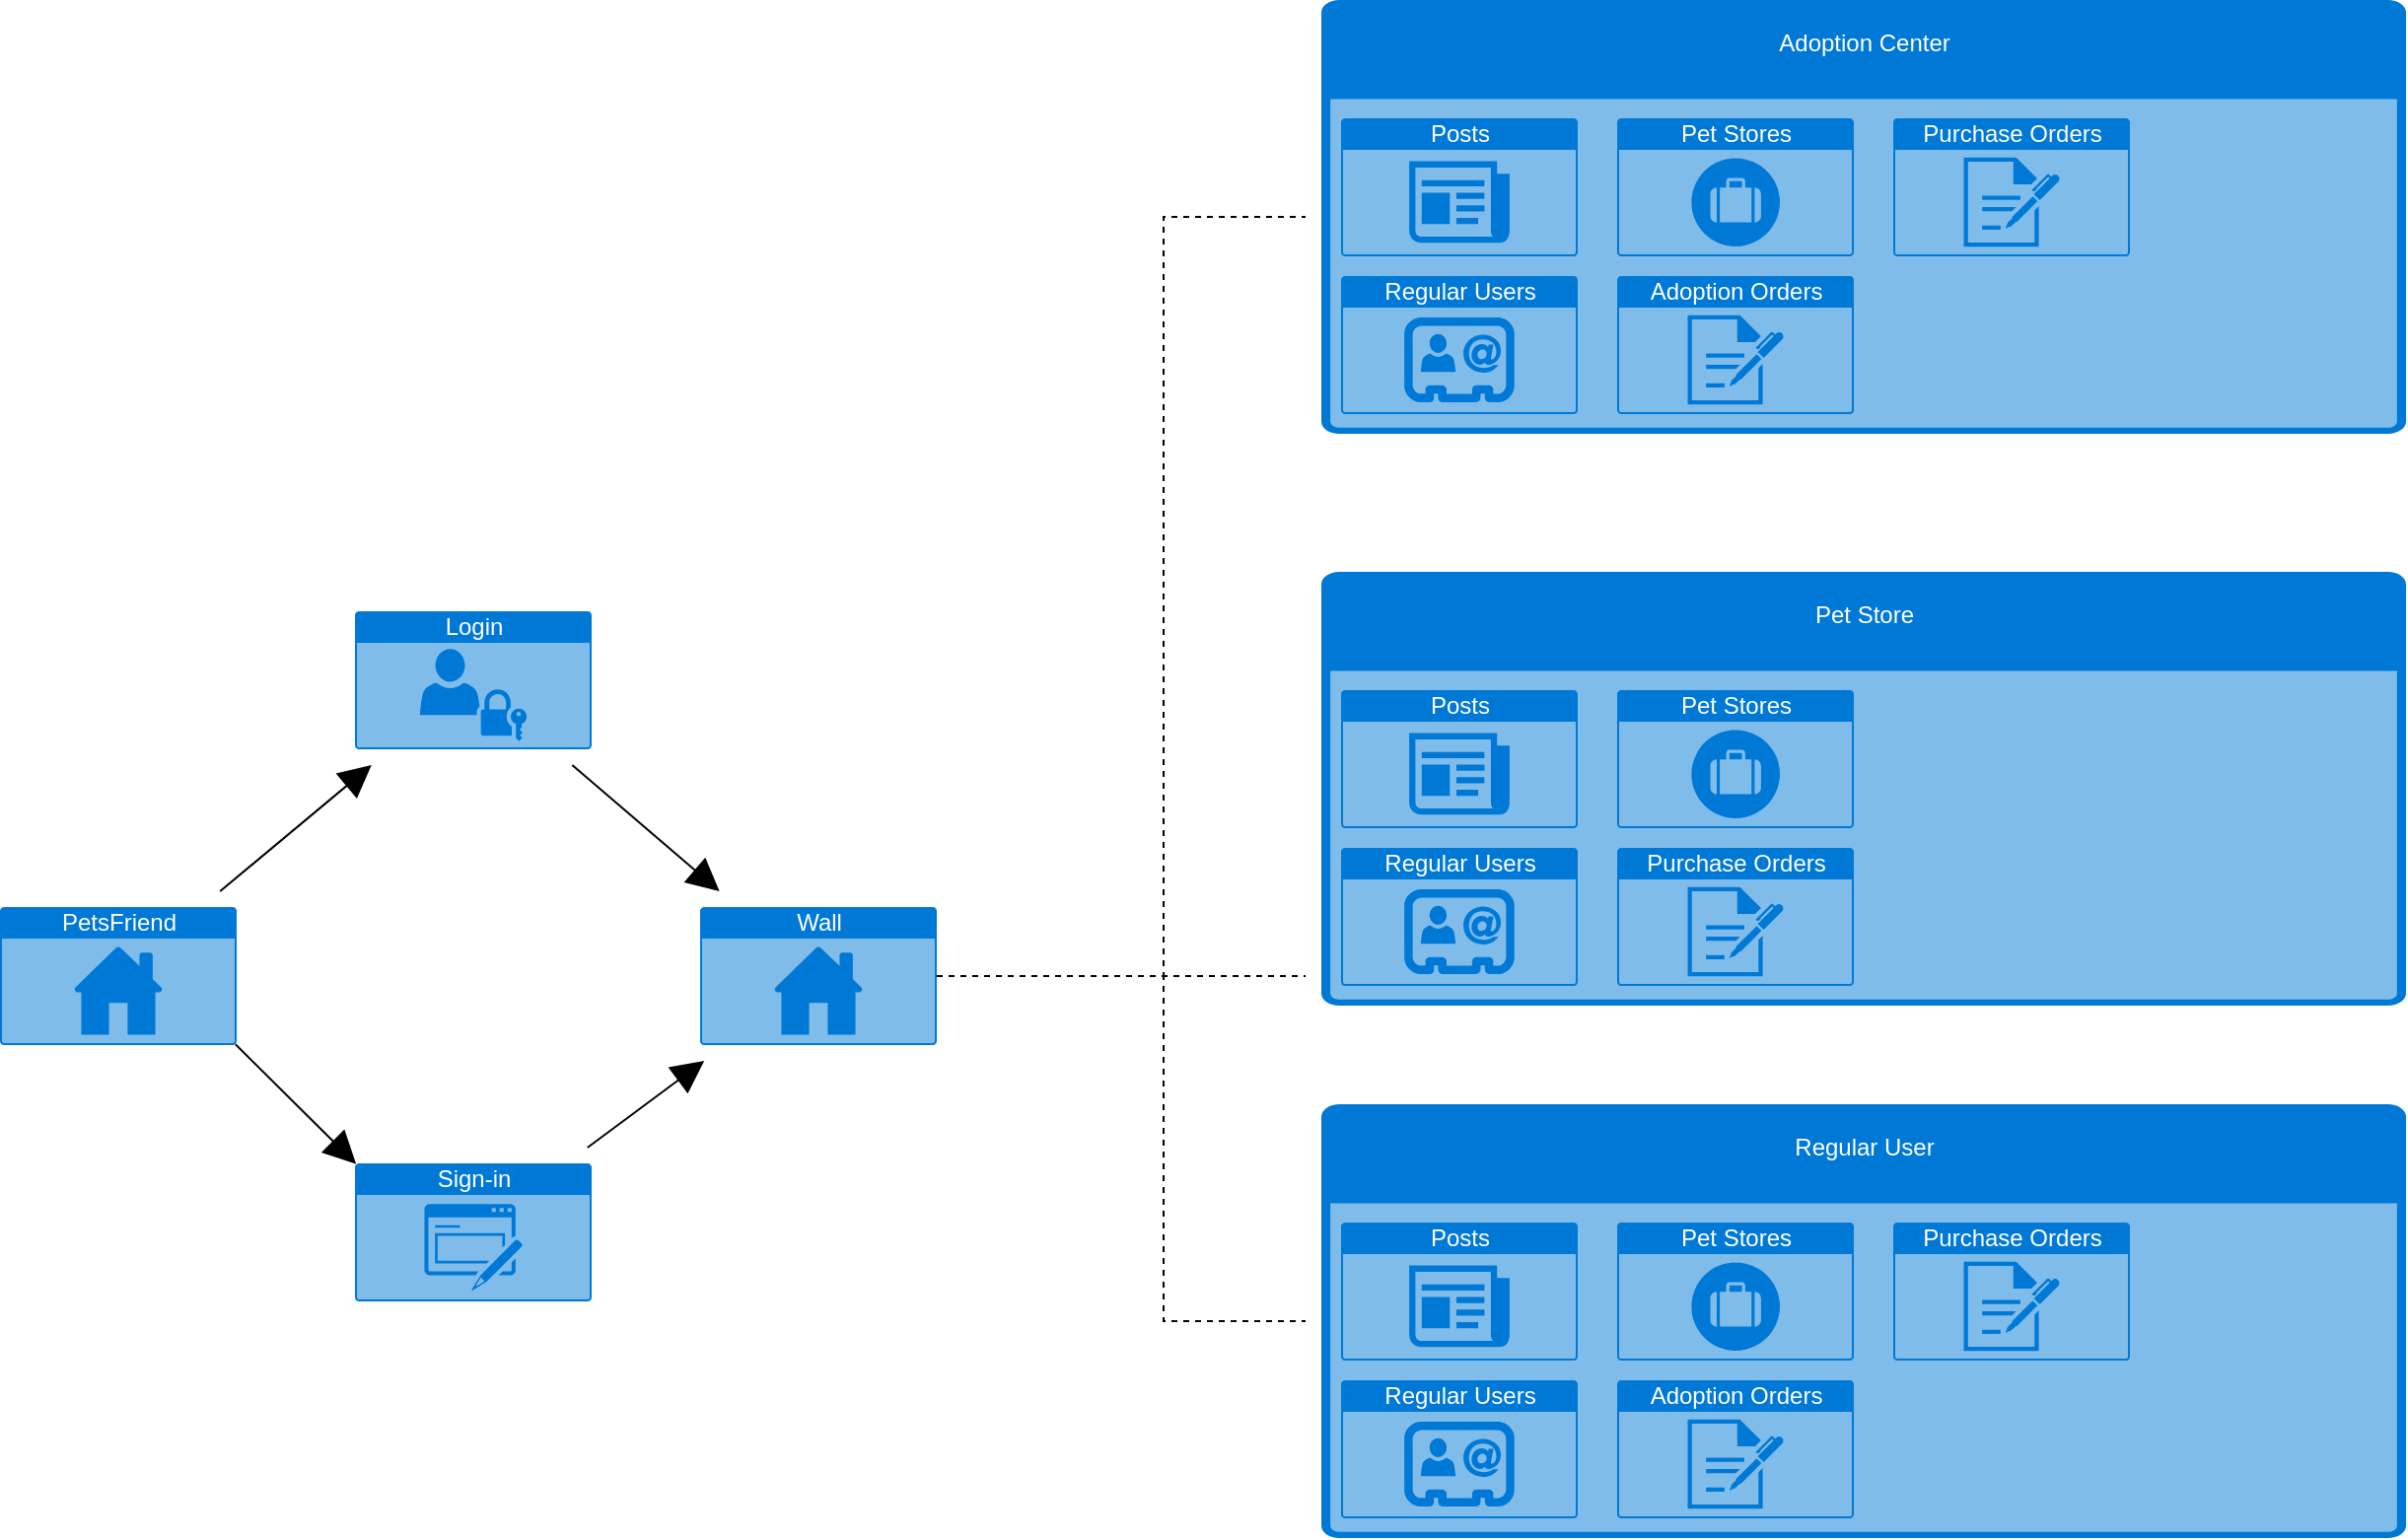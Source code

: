 <mxfile version="20.7.4" type="device" pages="6"><diagram id="XhYYMNXtbBNGwYzzeAha" name="app-flow"><mxGraphModel dx="2479" dy="1034" grid="1" gridSize="10" guides="1" tooltips="1" connect="1" arrows="1" fold="1" page="1" pageScale="1" pageWidth="850" pageHeight="1100" math="0" shadow="0"><root><mxCell id="0"/><mxCell id="1" parent="0"/><mxCell id="f9twnIO1WC9RsFZnwiMt-5" style="edgeStyle=none;curved=1;rounded=0;orthogonalLoop=1;jettySize=auto;html=1;fontSize=12;endArrow=block;startSize=14;endSize=14;sourcePerimeterSpacing=8;targetPerimeterSpacing=8;endFill=1;" edge="1" parent="1" source="f9twnIO1WC9RsFZnwiMt-1" target="f9twnIO1WC9RsFZnwiMt-2"><mxGeometry relative="1" as="geometry"/></mxCell><mxCell id="f9twnIO1WC9RsFZnwiMt-6" style="edgeStyle=none;curved=1;rounded=0;orthogonalLoop=1;jettySize=auto;html=1;exitX=0.995;exitY=0.995;exitDx=0;exitDy=0;exitPerimeter=0;entryX=0.005;entryY=0.005;entryDx=0;entryDy=0;entryPerimeter=0;fontSize=12;endArrow=block;endFill=1;startSize=14;endSize=14;sourcePerimeterSpacing=8;targetPerimeterSpacing=8;" edge="1" parent="1" source="f9twnIO1WC9RsFZnwiMt-1" target="f9twnIO1WC9RsFZnwiMt-3"><mxGeometry relative="1" as="geometry"/></mxCell><mxCell id="f9twnIO1WC9RsFZnwiMt-1" value="PetsFriend" style="html=1;strokeColor=none;fillColor=#0079D6;labelPosition=center;verticalLabelPosition=middle;verticalAlign=top;align=center;fontSize=12;outlineConnect=0;spacingTop=-6;fontColor=#FFFFFF;sketch=0;shape=mxgraph.sitemap.home;" vertex="1" parent="1"><mxGeometry x="-820" y="470" width="120" height="70" as="geometry"/></mxCell><mxCell id="f9twnIO1WC9RsFZnwiMt-7" style="edgeStyle=none;curved=1;rounded=0;orthogonalLoop=1;jettySize=auto;html=1;fontSize=12;endArrow=block;endFill=1;startSize=14;endSize=14;sourcePerimeterSpacing=8;targetPerimeterSpacing=8;" edge="1" parent="1" source="f9twnIO1WC9RsFZnwiMt-2" target="f9twnIO1WC9RsFZnwiMt-4"><mxGeometry relative="1" as="geometry"/></mxCell><UserObject label="Login" link="data:page/id,RC1oD8DJR6iTOR3PXbyl" id="f9twnIO1WC9RsFZnwiMt-2"><mxCell style="html=1;strokeColor=none;fillColor=#0079D6;labelPosition=center;verticalLabelPosition=middle;verticalAlign=top;align=center;fontSize=12;outlineConnect=0;spacingTop=-6;fontColor=#FFFFFF;sketch=0;shape=mxgraph.sitemap.login;" vertex="1" parent="1"><mxGeometry x="-640" y="320" width="120" height="70" as="geometry"/></mxCell></UserObject><mxCell id="EELAaPc__coH34jPQLLq-4" style="rounded=0;orthogonalLoop=1;jettySize=auto;html=1;fontSize=12;endArrow=block;endFill=1;startSize=14;endSize=14;sourcePerimeterSpacing=8;targetPerimeterSpacing=8;" edge="1" parent="1" source="f9twnIO1WC9RsFZnwiMt-3" target="f9twnIO1WC9RsFZnwiMt-4"><mxGeometry relative="1" as="geometry"/></mxCell><UserObject label="Sign-in&lt;br&gt;" link="data:page/id,IbKB_2nTwvbXNYXeUi1A" id="f9twnIO1WC9RsFZnwiMt-3"><mxCell style="html=1;strokeColor=none;fillColor=#0079D6;labelPosition=center;verticalLabelPosition=middle;verticalAlign=top;align=center;fontSize=12;outlineConnect=0;spacingTop=-6;fontColor=#FFFFFF;sketch=0;shape=mxgraph.sitemap.form;" vertex="1" parent="1"><mxGeometry x="-640" y="600" width="120" height="70" as="geometry"/></mxCell></UserObject><mxCell id="f9twnIO1WC9RsFZnwiMt-25" style="edgeStyle=orthogonalEdgeStyle;rounded=0;orthogonalLoop=1;jettySize=auto;html=1;exitX=1;exitY=0.5;exitDx=0;exitDy=0;exitPerimeter=0;fontSize=12;endArrow=none;endFill=0;startSize=14;endSize=14;sourcePerimeterSpacing=8;targetPerimeterSpacing=8;dashed=1;" edge="1" parent="1" source="f9twnIO1WC9RsFZnwiMt-4" target="f9twnIO1WC9RsFZnwiMt-16"><mxGeometry relative="1" as="geometry"><Array as="points"><mxPoint x="-190" y="505"/><mxPoint x="-190" y="505"/></Array></mxGeometry></mxCell><mxCell id="f9twnIO1WC9RsFZnwiMt-26" style="edgeStyle=orthogonalEdgeStyle;rounded=0;orthogonalLoop=1;jettySize=auto;html=1;exitX=1;exitY=0.5;exitDx=0;exitDy=0;exitPerimeter=0;dashed=1;fontSize=12;endArrow=none;endFill=0;startSize=14;endSize=14;sourcePerimeterSpacing=8;targetPerimeterSpacing=8;" edge="1" parent="1" source="f9twnIO1WC9RsFZnwiMt-4" target="f9twnIO1WC9RsFZnwiMt-13"><mxGeometry relative="1" as="geometry"><Array as="points"><mxPoint x="-230" y="505"/><mxPoint x="-230" y="120"/></Array></mxGeometry></mxCell><mxCell id="f9twnIO1WC9RsFZnwiMt-27" style="edgeStyle=orthogonalEdgeStyle;rounded=0;orthogonalLoop=1;jettySize=auto;html=1;exitX=1;exitY=0.5;exitDx=0;exitDy=0;exitPerimeter=0;dashed=1;fontSize=12;endArrow=none;endFill=0;startSize=14;endSize=14;sourcePerimeterSpacing=8;targetPerimeterSpacing=8;" edge="1" parent="1" source="f9twnIO1WC9RsFZnwiMt-4" target="f9twnIO1WC9RsFZnwiMt-21"><mxGeometry relative="1" as="geometry"><Array as="points"><mxPoint x="-230" y="505"/><mxPoint x="-230" y="680"/></Array></mxGeometry></mxCell><mxCell id="f9twnIO1WC9RsFZnwiMt-4" value="Wall" style="html=1;strokeColor=none;fillColor=#0079D6;labelPosition=center;verticalLabelPosition=middle;verticalAlign=top;align=center;fontSize=12;outlineConnect=0;spacingTop=-6;fontColor=#FFFFFF;sketch=0;shape=mxgraph.sitemap.home;" vertex="1" parent="1"><mxGeometry x="-465" y="470" width="120" height="70" as="geometry"/></mxCell><UserObject label="&lt;br&gt;Regular User" link="data:page/id,WLUDIKSaEHU4GNjgMQaY" id="f9twnIO1WC9RsFZnwiMt-21"><mxCell style="html=1;strokeColor=none;fillColor=#0079D6;labelPosition=center;verticalLabelPosition=middle;verticalAlign=top;align=center;fontSize=12;outlineConnect=0;spacingTop=-6;fontColor=#FFFFFF;sketch=0;shape=mxgraph.sitemap.page;" vertex="1" parent="1"><mxGeometry x="-150" y="570" width="550" height="220" as="geometry"/></mxCell></UserObject><mxCell id="EELAaPc__coH34jPQLLq-1" value="Adoption Orders" style="html=1;strokeColor=none;fillColor=#0079D6;labelPosition=center;verticalLabelPosition=middle;verticalAlign=top;align=center;fontSize=12;outlineConnect=0;spacingTop=-6;fontColor=#FFFFFF;sketch=0;shape=mxgraph.sitemap.log;" vertex="1" parent="1"><mxGeometry y="710" width="120" height="70" as="geometry"/></mxCell><mxCell id="EELAaPc__coH34jPQLLq-2" value="Purchase Orders" style="html=1;strokeColor=none;fillColor=#0079D6;labelPosition=center;verticalLabelPosition=middle;verticalAlign=top;align=center;fontSize=12;outlineConnect=0;spacingTop=-6;fontColor=#FFFFFF;sketch=0;shape=mxgraph.sitemap.log;" vertex="1" parent="1"><mxGeometry x="140" y="630" width="120" height="70" as="geometry"/></mxCell><mxCell id="f9twnIO1WC9RsFZnwiMt-22" value="Posts" style="html=1;strokeColor=none;fillColor=#0079D6;labelPosition=center;verticalLabelPosition=middle;verticalAlign=top;align=center;fontSize=12;outlineConnect=0;spacingTop=-6;fontColor=#FFFFFF;sketch=0;shape=mxgraph.sitemap.news;" vertex="1" parent="1"><mxGeometry x="-140" y="630" width="120" height="70" as="geometry"/></mxCell><mxCell id="f9twnIO1WC9RsFZnwiMt-24" value="Pet Stores" style="html=1;strokeColor=none;fillColor=#0079D6;labelPosition=center;verticalLabelPosition=middle;verticalAlign=top;align=center;fontSize=12;outlineConnect=0;spacingTop=-6;fontColor=#FFFFFF;sketch=0;shape=mxgraph.sitemap.jobs;" vertex="1" parent="1"><mxGeometry y="630" width="120" height="70" as="geometry"/></mxCell><mxCell id="f9twnIO1WC9RsFZnwiMt-31" value="Regular Users" style="html=1;strokeColor=none;fillColor=#0079D6;labelPosition=center;verticalLabelPosition=middle;verticalAlign=top;align=center;fontSize=12;outlineConnect=0;spacingTop=-6;fontColor=#FFFFFF;sketch=0;shape=mxgraph.sitemap.contact;" vertex="1" parent="1"><mxGeometry x="-140" y="710" width="120" height="70" as="geometry"/></mxCell><UserObject label="&lt;br&gt;Adoption Center" link="data:page/id,oMwvT6UulrEn-JbpY2fJ" id="f9twnIO1WC9RsFZnwiMt-13"><mxCell style="html=1;strokeColor=none;fillColor=#0079D6;labelPosition=center;verticalLabelPosition=middle;verticalAlign=top;align=center;fontSize=12;outlineConnect=0;spacingTop=-6;fontColor=#FFFFFF;sketch=0;shape=mxgraph.sitemap.page;" vertex="1" parent="1"><mxGeometry x="-150" y="10" width="550" height="220" as="geometry"/></mxCell></UserObject><mxCell id="EELAaPc__coH34jPQLLq-3" value="Purchase Orders" style="html=1;strokeColor=none;fillColor=#0079D6;labelPosition=center;verticalLabelPosition=middle;verticalAlign=top;align=center;fontSize=12;outlineConnect=0;spacingTop=-6;fontColor=#FFFFFF;sketch=0;shape=mxgraph.sitemap.log;" vertex="1" parent="1"><mxGeometry x="140" y="70" width="120" height="70" as="geometry"/></mxCell><mxCell id="f9twnIO1WC9RsFZnwiMt-9" value="Posts" style="html=1;strokeColor=none;fillColor=#0079D6;labelPosition=center;verticalLabelPosition=middle;verticalAlign=top;align=center;fontSize=12;outlineConnect=0;spacingTop=-6;fontColor=#FFFFFF;sketch=0;shape=mxgraph.sitemap.news;" vertex="1" parent="1"><mxGeometry x="-140" y="70" width="120" height="70" as="geometry"/></mxCell><mxCell id="f9twnIO1WC9RsFZnwiMt-35" value="Adoption Orders" style="html=1;strokeColor=none;fillColor=#0079D6;labelPosition=center;verticalLabelPosition=middle;verticalAlign=top;align=center;fontSize=12;outlineConnect=0;spacingTop=-6;fontColor=#FFFFFF;sketch=0;shape=mxgraph.sitemap.log;" vertex="1" parent="1"><mxGeometry y="150" width="120" height="70" as="geometry"/></mxCell><mxCell id="f9twnIO1WC9RsFZnwiMt-12" value="Pet Stores" style="html=1;strokeColor=none;fillColor=#0079D6;labelPosition=center;verticalLabelPosition=middle;verticalAlign=top;align=center;fontSize=12;outlineConnect=0;spacingTop=-6;fontColor=#FFFFFF;sketch=0;shape=mxgraph.sitemap.jobs;" vertex="1" parent="1"><mxGeometry y="70" width="120" height="70" as="geometry"/></mxCell><mxCell id="f9twnIO1WC9RsFZnwiMt-28" value="Regular Users" style="html=1;strokeColor=none;fillColor=#0079D6;labelPosition=center;verticalLabelPosition=middle;verticalAlign=top;align=center;fontSize=12;outlineConnect=0;spacingTop=-6;fontColor=#FFFFFF;sketch=0;shape=mxgraph.sitemap.contact;" vertex="1" parent="1"><mxGeometry x="-140" y="150" width="120" height="70" as="geometry"/></mxCell><UserObject label="&lt;br&gt;Pet Store" link="data:page/id,3U9xMQGQ5PKEG_Xz1QKT" id="f9twnIO1WC9RsFZnwiMt-16"><mxCell style="html=1;strokeColor=none;fillColor=#0079D6;labelPosition=center;verticalLabelPosition=middle;verticalAlign=top;align=center;fontSize=12;outlineConnect=0;spacingTop=-6;fontColor=#FFFFFF;sketch=0;shape=mxgraph.sitemap.page;" vertex="1" parent="1"><mxGeometry x="-150" y="300" width="550" height="220" as="geometry"/></mxCell></UserObject><mxCell id="f9twnIO1WC9RsFZnwiMt-17" value="Posts" style="html=1;strokeColor=none;fillColor=#0079D6;labelPosition=center;verticalLabelPosition=middle;verticalAlign=top;align=center;fontSize=12;outlineConnect=0;spacingTop=-6;fontColor=#FFFFFF;sketch=0;shape=mxgraph.sitemap.news;" vertex="1" parent="1"><mxGeometry x="-140" y="360" width="120" height="70" as="geometry"/></mxCell><mxCell id="f9twnIO1WC9RsFZnwiMt-19" value="Pet Stores" style="html=1;strokeColor=none;fillColor=#0079D6;labelPosition=center;verticalLabelPosition=middle;verticalAlign=top;align=center;fontSize=12;outlineConnect=0;spacingTop=-6;fontColor=#FFFFFF;sketch=0;shape=mxgraph.sitemap.jobs;" vertex="1" parent="1"><mxGeometry y="360" width="120" height="70" as="geometry"/></mxCell><mxCell id="f9twnIO1WC9RsFZnwiMt-30" value="Regular Users" style="html=1;strokeColor=none;fillColor=#0079D6;labelPosition=center;verticalLabelPosition=middle;verticalAlign=top;align=center;fontSize=12;outlineConnect=0;spacingTop=-6;fontColor=#FFFFFF;sketch=0;shape=mxgraph.sitemap.contact;" vertex="1" parent="1"><mxGeometry x="-140" y="440" width="120" height="70" as="geometry"/></mxCell><mxCell id="f9twnIO1WC9RsFZnwiMt-36" value="Purchase Orders" style="html=1;strokeColor=none;fillColor=#0079D6;labelPosition=center;verticalLabelPosition=middle;verticalAlign=top;align=center;fontSize=12;outlineConnect=0;spacingTop=-6;fontColor=#FFFFFF;sketch=0;shape=mxgraph.sitemap.log;" vertex="1" parent="1"><mxGeometry y="440" width="120" height="70" as="geometry"/></mxCell></root></mxGraphModel></diagram><diagram id="RC1oD8DJR6iTOR3PXbyl" name="login"><mxGraphModel dx="1385" dy="879" grid="1" gridSize="10" guides="1" tooltips="1" connect="1" arrows="1" fold="1" page="1" pageScale="1" pageWidth="850" pageHeight="1100" math="0" shadow="0"><root><mxCell id="0"/><mxCell id="1" parent="0"/></root></mxGraphModel></diagram><diagram id="IbKB_2nTwvbXNYXeUi1A" name="sign-in"><mxGraphModel dx="1385" dy="879" grid="1" gridSize="10" guides="1" tooltips="1" connect="1" arrows="1" fold="1" page="1" pageScale="1" pageWidth="850" pageHeight="1100" math="0" shadow="0"><root><mxCell id="0"/><mxCell id="1" parent="0"/></root></mxGraphModel></diagram><diagram id="oMwvT6UulrEn-JbpY2fJ" name="adoption-center"><mxGraphModel dx="1420" dy="879" grid="1" gridSize="10" guides="1" tooltips="1" connect="1" arrows="1" fold="1" page="1" pageScale="1" pageWidth="850" pageHeight="1100" math="0" shadow="0"><root><mxCell id="0"/><mxCell id="1" parent="0"/></root></mxGraphModel></diagram><diagram id="3U9xMQGQ5PKEG_Xz1QKT" name="pet-store"><mxGraphModel dx="1420" dy="879" grid="1" gridSize="10" guides="1" tooltips="1" connect="1" arrows="1" fold="1" page="1" pageScale="1" pageWidth="850" pageHeight="1100" math="0" shadow="0"><root><mxCell id="0"/><mxCell id="1" parent="0"/></root></mxGraphModel></diagram><diagram id="WLUDIKSaEHU4GNjgMQaY" name="regular-user"><mxGraphModel dx="1385" dy="879" grid="1" gridSize="10" guides="1" tooltips="1" connect="1" arrows="1" fold="1" page="1" pageScale="1" pageWidth="850" pageHeight="1100" math="0" shadow="0"><root><mxCell id="0"/><mxCell id="1" parent="0"/></root></mxGraphModel></diagram></mxfile>